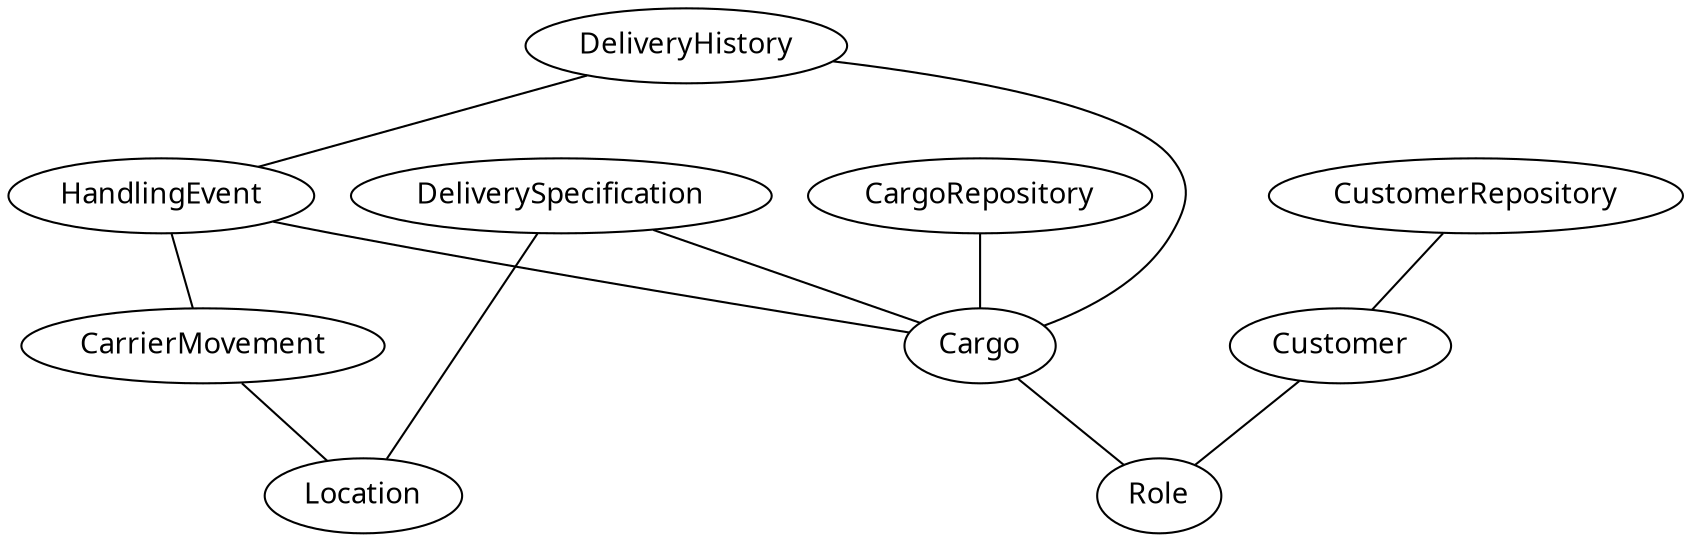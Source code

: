 graph class1 {
fontname="Microsoft YaHei";
	edge [fontname="Microsoft YaHei", len=3];
	node [fontname="Microsoft YaHei"];

	Cargo [label="Cargo"];
	Role [label="Role"];
	Customer [label="Customer"];
	DeliveryHistory [label="DeliveryHistory"];
	HandlingEvent [label="HandlingEvent"];
	DeliverySpecification [label="DeliverySpecification"];
	CarrierMovement [label="CarrierMovement"];
	Location [label="Location"];
	CustomerRepository [label="CustomerRepository"];
	CargoRepository [label="CargoRepository"];

	Customer -- Role;
	Cargo -- Role;
	HandlingEvent -- Cargo;
	DeliveryHistory -- Cargo;
	DeliveryHistory -- HandlingEvent;
	DeliverySpecification -- Cargo;
	DeliverySpecification -- Location;
	HandlingEvent -- CarrierMovement;
	CarrierMovement -- Location;
	CustomerRepository -- Customer;
	CargoRepository -- Cargo;

}